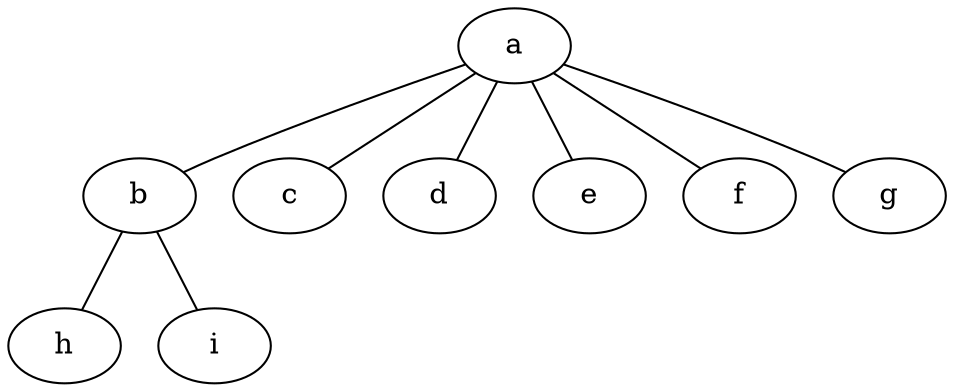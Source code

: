 graph {
    a -- b;
    a -- c;
    a -- d;
    a -- e;
    a -- f;
    a -- g;
b--h;
b--i;
}